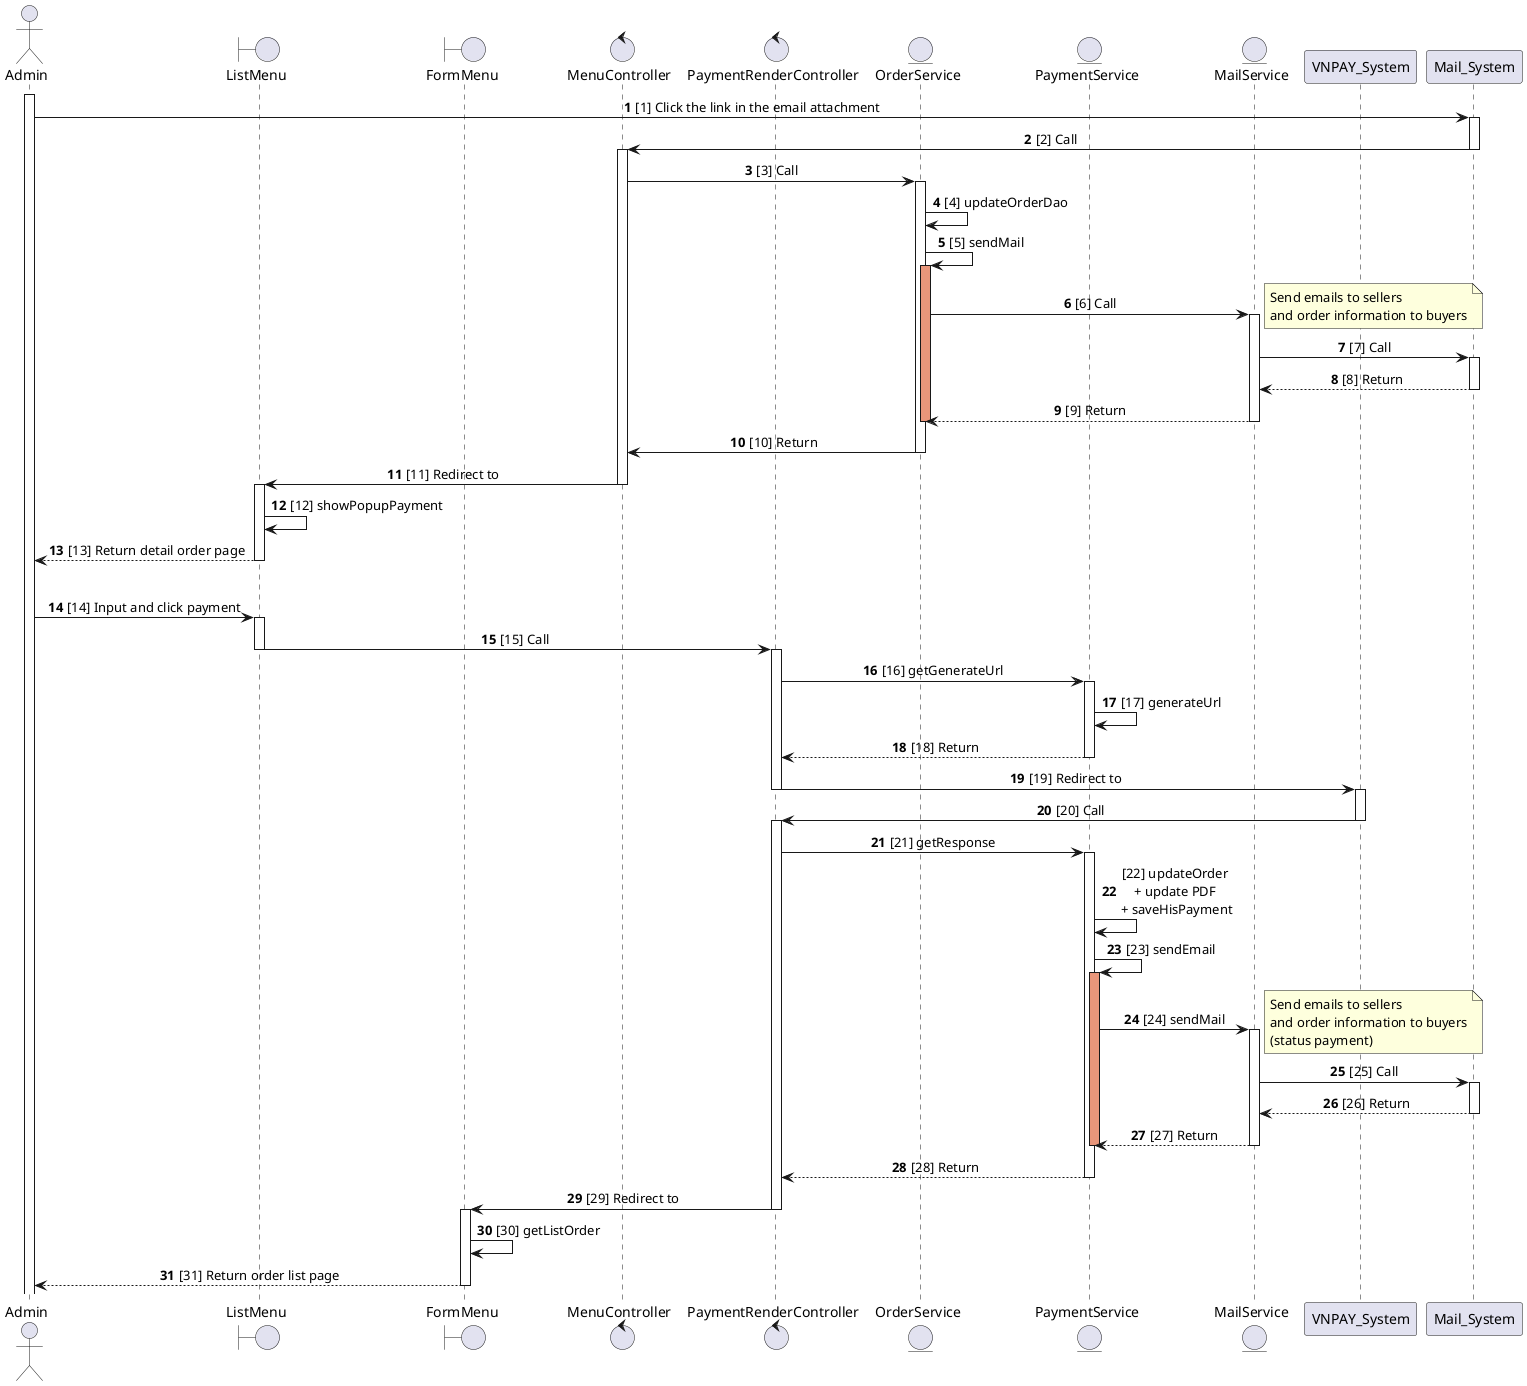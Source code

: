 @startuml sequence_sample
skinparam SequenceMessageAlignment center
actor Admin
boundary ListMenu as Foo
boundary FormMenu as Foo1
control MenuController as Foo2
control PaymentRenderController as Foo3
entity OrderService as Foo4
entity PaymentService as Foo5
entity MailService as Foo6
participant VNPAY_System as Foo7
participant Mail_System as Foo8
Admin ++
autonumber 1
Admin -> Foo8 ++: [1] Click the link in the email attachment
' autonumber 2
Foo8 -> Foo2 --++: [2] Call
Foo2 -> Foo4 ++: [3] Call
Foo4 -> Foo4: [4] updateOrderDao
Foo4 -> Foo4 ++ #DarkSalmon: [5] sendMail
Foo4 -> Foo6 ++: [6] Call
note right
    Send emails to sellers
    and order information to buyers
end note
Foo6 -> Foo8 ++: [7] Call
Foo8 --> Foo6 --: [8] Return
Foo6 --> Foo4 --: [9] Return
deactivate Foo4
Foo4 -> Foo2 --: [10] Return
Foo2 -> Foo --++: [11] Redirect to
Foo -> Foo: [12] showPopupPayment
Foo --> Admin --: [13] Return detail order page
|||
Admin -> Foo ++: [14] Input and click payment
Foo -> Foo3 --++: [15] Call
Foo3 -> Foo5 ++: [16] getGenerateUrl
Foo5 -> Foo5: [17] generateUrl
Foo5 --> Foo3 --: [18] Return
Foo3 -> Foo7 --++: [19] Redirect to
Foo7 -> Foo3 --++: [20] Call
Foo3 -> Foo5 ++: [21] getResponse
Foo5 -> Foo5: [22] updateOrder \n+ update PDF \n+ saveHisPayment
Foo5 -> Foo5 ++ #DarkSalmon: [23] sendEmail
Foo5 -> Foo6 ++: [24] sendMail
note right
    Send emails to sellers
    and order information to buyers
    (status payment)
end note
Foo6 -> Foo8 ++: [25] Call
Foo8 --> Foo6 --: [26] Return
Foo6 --> Foo5 --: [27] Return
deactivate Foo5
Foo5 --> Foo3 --: [28] Return
Foo3 -> Foo1 --++: [29] Redirect to
Foo1 -> Foo1: [30] getListOrder
Foo1 --> Admin --: [31] Return order list page
@enduml